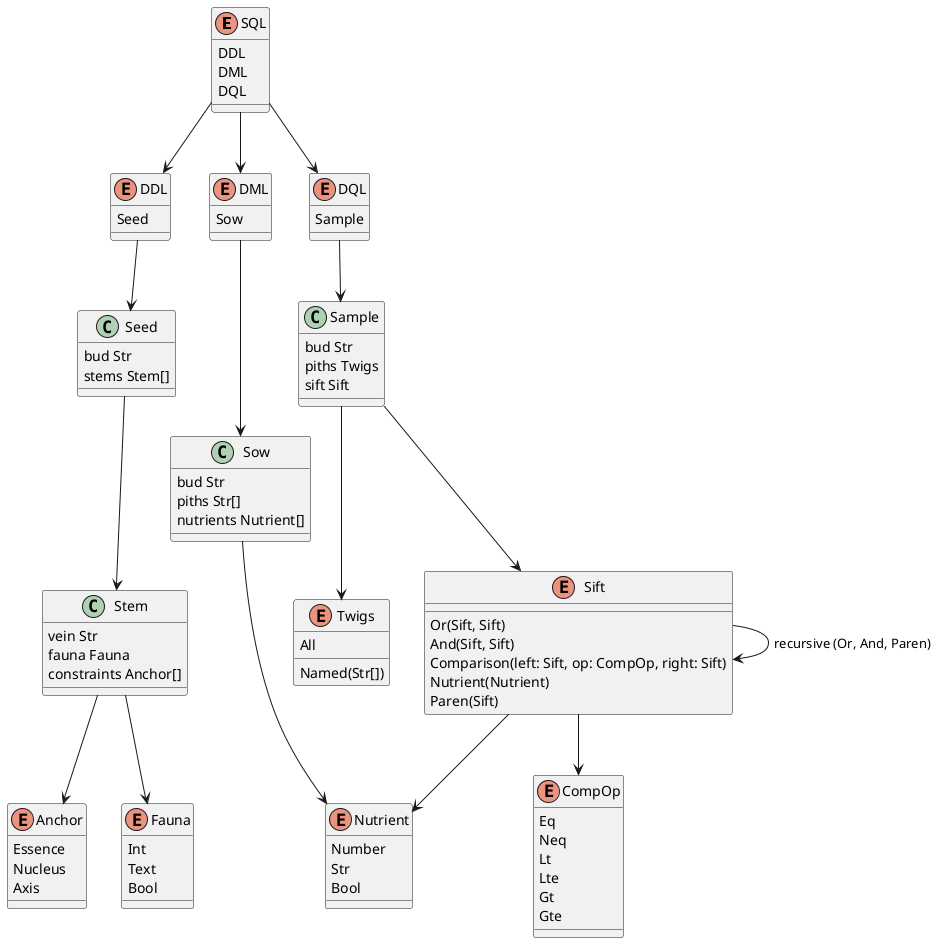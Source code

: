 @startuml IR

enum SQL {
    DDL
    DML
    DQL
}
SQL --> DDL
SQL --> DML
SQL --> DQL

enum DDL {
    Seed
}
DDL --> Seed

class Seed {
    bud Str
    stems Stem[]
}
Seed --> Stem

class Stem {
    vein Str
    fauna Fauna
    constraints Anchor[]
}
Stem --> Anchor
Stem --> Fauna

enum Fauna {
    Int
    Text
    Bool
}

enum Anchor {
' NotNull
    Essence
' PrimaryKey
    Nucleus
' Unique
    Axis
}

enum DML {
' insert
    Sow
}
DML --> Sow

class Sow {
    bud Str
    piths Str[]
    nutrients Nutrient[]
}
Sow --> Nutrient

enum Nutrient {
    Number
    Str
    Bool
}

enum DQL {
    Sample
}
DQL --> Sample

class Sample {
    bud Str
    piths Twigs
    sift Sift
}
Sample --> Twigs
Sample --> Sift
enum Twigs {
    All
    Named(Str[])
}
enum Sift {
    Or(Sift, Sift)
    And(Sift, Sift)
    Comparison(left: Sift, op: CompOp, right: Sift)
    Nutrient(Nutrient)
    Paren(Sift)
}
Sift --> CompOp
Sift --> Sift : recursive (Or, And, Paren)
Sift --> Nutrient
enum CompOp {
    Eq
    Neq
    Lt
    Lte
    Gt
    Gte
}
@enduml

